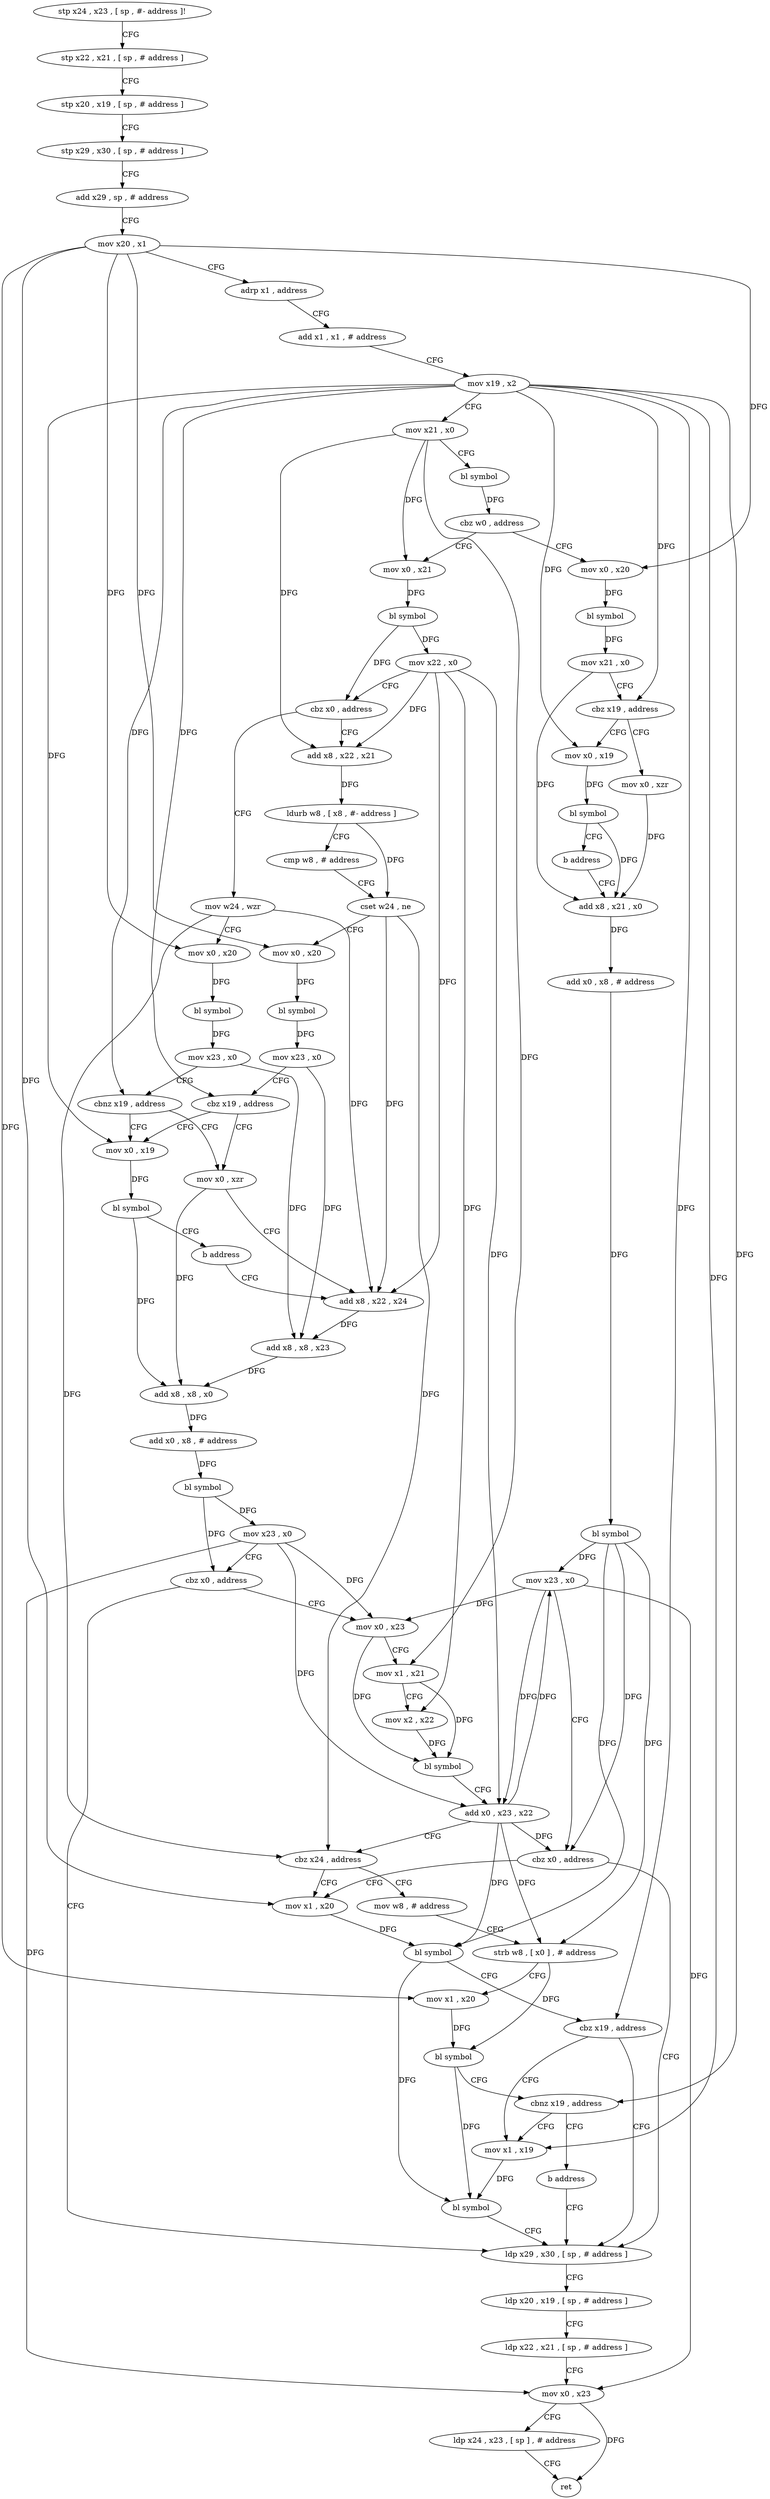 digraph "func" {
"159908" [label = "stp x24 , x23 , [ sp , #- address ]!" ]
"159912" [label = "stp x22 , x21 , [ sp , # address ]" ]
"159916" [label = "stp x20 , x19 , [ sp , # address ]" ]
"159920" [label = "stp x29 , x30 , [ sp , # address ]" ]
"159924" [label = "add x29 , sp , # address" ]
"159928" [label = "mov x20 , x1" ]
"159932" [label = "adrp x1 , address" ]
"159936" [label = "add x1 , x1 , # address" ]
"159940" [label = "mov x19 , x2" ]
"159944" [label = "mov x21 , x0" ]
"159948" [label = "bl symbol" ]
"159952" [label = "cbz w0 , address" ]
"160016" [label = "mov x0 , x20" ]
"159956" [label = "mov x0 , x21" ]
"160020" [label = "bl symbol" ]
"160024" [label = "mov x21 , x0" ]
"160028" [label = "cbz x19 , address" ]
"160144" [label = "mov x0 , xzr" ]
"160032" [label = "mov x0 , x19" ]
"159960" [label = "bl symbol" ]
"159964" [label = "mov x22 , x0" ]
"159968" [label = "cbz x0 , address" ]
"160044" [label = "mov w24 , wzr" ]
"159972" [label = "add x8 , x22 , x21" ]
"160148" [label = "add x8 , x21 , x0" ]
"160036" [label = "bl symbol" ]
"160040" [label = "b address" ]
"160048" [label = "mov x0 , x20" ]
"160052" [label = "bl symbol" ]
"160056" [label = "mov x23 , x0" ]
"160060" [label = "cbnz x19 , address" ]
"160004" [label = "mov x0 , x19" ]
"160064" [label = "mov x0 , xzr" ]
"159976" [label = "ldurb w8 , [ x8 , #- address ]" ]
"159980" [label = "cmp w8 , # address" ]
"159984" [label = "cset w24 , ne" ]
"159988" [label = "mov x0 , x20" ]
"159992" [label = "bl symbol" ]
"159996" [label = "mov x23 , x0" ]
"160000" [label = "cbz x19 , address" ]
"160188" [label = "ldp x29 , x30 , [ sp , # address ]" ]
"160192" [label = "ldp x20 , x19 , [ sp , # address ]" ]
"160196" [label = "ldp x22 , x21 , [ sp , # address ]" ]
"160200" [label = "mov x0 , x23" ]
"160204" [label = "ldp x24 , x23 , [ sp ] , # address" ]
"160208" [label = "ret" ]
"160168" [label = "mov x1 , x20" ]
"160172" [label = "bl symbol" ]
"160176" [label = "cbz x19 , address" ]
"160180" [label = "mov x1 , x19" ]
"160152" [label = "add x0 , x8 , # address" ]
"160156" [label = "bl symbol" ]
"160160" [label = "mov x23 , x0" ]
"160164" [label = "cbz x0 , address" ]
"160008" [label = "bl symbol" ]
"160012" [label = "b address" ]
"160068" [label = "add x8 , x22 , x24" ]
"160184" [label = "bl symbol" ]
"160072" [label = "add x8 , x8 , x23" ]
"160076" [label = "add x8 , x8 , x0" ]
"160080" [label = "add x0 , x8 , # address" ]
"160084" [label = "bl symbol" ]
"160088" [label = "mov x23 , x0" ]
"160092" [label = "cbz x0 , address" ]
"160096" [label = "mov x0 , x23" ]
"160100" [label = "mov x1 , x21" ]
"160104" [label = "mov x2 , x22" ]
"160108" [label = "bl symbol" ]
"160112" [label = "add x0 , x23 , x22" ]
"160116" [label = "cbz x24 , address" ]
"160120" [label = "mov w8 , # address" ]
"160124" [label = "strb w8 , [ x0 ] , # address" ]
"160128" [label = "mov x1 , x20" ]
"160132" [label = "bl symbol" ]
"160136" [label = "cbnz x19 , address" ]
"160140" [label = "b address" ]
"159908" -> "159912" [ label = "CFG" ]
"159912" -> "159916" [ label = "CFG" ]
"159916" -> "159920" [ label = "CFG" ]
"159920" -> "159924" [ label = "CFG" ]
"159924" -> "159928" [ label = "CFG" ]
"159928" -> "159932" [ label = "CFG" ]
"159928" -> "160016" [ label = "DFG" ]
"159928" -> "160048" [ label = "DFG" ]
"159928" -> "160168" [ label = "DFG" ]
"159928" -> "159988" [ label = "DFG" ]
"159928" -> "160128" [ label = "DFG" ]
"159932" -> "159936" [ label = "CFG" ]
"159936" -> "159940" [ label = "CFG" ]
"159940" -> "159944" [ label = "CFG" ]
"159940" -> "160028" [ label = "DFG" ]
"159940" -> "160032" [ label = "DFG" ]
"159940" -> "160060" [ label = "DFG" ]
"159940" -> "160004" [ label = "DFG" ]
"159940" -> "160176" [ label = "DFG" ]
"159940" -> "160000" [ label = "DFG" ]
"159940" -> "160180" [ label = "DFG" ]
"159940" -> "160136" [ label = "DFG" ]
"159944" -> "159948" [ label = "CFG" ]
"159944" -> "159956" [ label = "DFG" ]
"159944" -> "159972" [ label = "DFG" ]
"159944" -> "160100" [ label = "DFG" ]
"159948" -> "159952" [ label = "DFG" ]
"159952" -> "160016" [ label = "CFG" ]
"159952" -> "159956" [ label = "CFG" ]
"160016" -> "160020" [ label = "DFG" ]
"159956" -> "159960" [ label = "DFG" ]
"160020" -> "160024" [ label = "DFG" ]
"160024" -> "160028" [ label = "CFG" ]
"160024" -> "160148" [ label = "DFG" ]
"160028" -> "160144" [ label = "CFG" ]
"160028" -> "160032" [ label = "CFG" ]
"160144" -> "160148" [ label = "DFG" ]
"160032" -> "160036" [ label = "DFG" ]
"159960" -> "159964" [ label = "DFG" ]
"159960" -> "159968" [ label = "DFG" ]
"159964" -> "159968" [ label = "CFG" ]
"159964" -> "159972" [ label = "DFG" ]
"159964" -> "160068" [ label = "DFG" ]
"159964" -> "160104" [ label = "DFG" ]
"159964" -> "160112" [ label = "DFG" ]
"159968" -> "160044" [ label = "CFG" ]
"159968" -> "159972" [ label = "CFG" ]
"160044" -> "160048" [ label = "CFG" ]
"160044" -> "160068" [ label = "DFG" ]
"160044" -> "160116" [ label = "DFG" ]
"159972" -> "159976" [ label = "DFG" ]
"160148" -> "160152" [ label = "DFG" ]
"160036" -> "160040" [ label = "CFG" ]
"160036" -> "160148" [ label = "DFG" ]
"160040" -> "160148" [ label = "CFG" ]
"160048" -> "160052" [ label = "DFG" ]
"160052" -> "160056" [ label = "DFG" ]
"160056" -> "160060" [ label = "CFG" ]
"160056" -> "160072" [ label = "DFG" ]
"160060" -> "160004" [ label = "CFG" ]
"160060" -> "160064" [ label = "CFG" ]
"160004" -> "160008" [ label = "DFG" ]
"160064" -> "160068" [ label = "CFG" ]
"160064" -> "160076" [ label = "DFG" ]
"159976" -> "159980" [ label = "CFG" ]
"159976" -> "159984" [ label = "DFG" ]
"159980" -> "159984" [ label = "CFG" ]
"159984" -> "159988" [ label = "CFG" ]
"159984" -> "160068" [ label = "DFG" ]
"159984" -> "160116" [ label = "DFG" ]
"159988" -> "159992" [ label = "DFG" ]
"159992" -> "159996" [ label = "DFG" ]
"159996" -> "160000" [ label = "CFG" ]
"159996" -> "160072" [ label = "DFG" ]
"160000" -> "160064" [ label = "CFG" ]
"160000" -> "160004" [ label = "CFG" ]
"160188" -> "160192" [ label = "CFG" ]
"160192" -> "160196" [ label = "CFG" ]
"160196" -> "160200" [ label = "CFG" ]
"160200" -> "160204" [ label = "CFG" ]
"160200" -> "160208" [ label = "DFG" ]
"160204" -> "160208" [ label = "CFG" ]
"160168" -> "160172" [ label = "DFG" ]
"160172" -> "160176" [ label = "CFG" ]
"160172" -> "160184" [ label = "DFG" ]
"160176" -> "160188" [ label = "CFG" ]
"160176" -> "160180" [ label = "CFG" ]
"160180" -> "160184" [ label = "DFG" ]
"160152" -> "160156" [ label = "DFG" ]
"160156" -> "160160" [ label = "DFG" ]
"160156" -> "160164" [ label = "DFG" ]
"160156" -> "160172" [ label = "DFG" ]
"160156" -> "160124" [ label = "DFG" ]
"160160" -> "160164" [ label = "CFG" ]
"160160" -> "160200" [ label = "DFG" ]
"160160" -> "160096" [ label = "DFG" ]
"160160" -> "160112" [ label = "DFG" ]
"160164" -> "160188" [ label = "CFG" ]
"160164" -> "160168" [ label = "CFG" ]
"160008" -> "160012" [ label = "CFG" ]
"160008" -> "160076" [ label = "DFG" ]
"160012" -> "160068" [ label = "CFG" ]
"160068" -> "160072" [ label = "DFG" ]
"160184" -> "160188" [ label = "CFG" ]
"160072" -> "160076" [ label = "DFG" ]
"160076" -> "160080" [ label = "DFG" ]
"160080" -> "160084" [ label = "DFG" ]
"160084" -> "160088" [ label = "DFG" ]
"160084" -> "160092" [ label = "DFG" ]
"160088" -> "160092" [ label = "CFG" ]
"160088" -> "160200" [ label = "DFG" ]
"160088" -> "160096" [ label = "DFG" ]
"160088" -> "160112" [ label = "DFG" ]
"160092" -> "160188" [ label = "CFG" ]
"160092" -> "160096" [ label = "CFG" ]
"160096" -> "160100" [ label = "CFG" ]
"160096" -> "160108" [ label = "DFG" ]
"160100" -> "160104" [ label = "CFG" ]
"160100" -> "160108" [ label = "DFG" ]
"160104" -> "160108" [ label = "DFG" ]
"160108" -> "160112" [ label = "CFG" ]
"160112" -> "160116" [ label = "CFG" ]
"160112" -> "160160" [ label = "DFG" ]
"160112" -> "160164" [ label = "DFG" ]
"160112" -> "160172" [ label = "DFG" ]
"160112" -> "160124" [ label = "DFG" ]
"160116" -> "160168" [ label = "CFG" ]
"160116" -> "160120" [ label = "CFG" ]
"160120" -> "160124" [ label = "CFG" ]
"160124" -> "160128" [ label = "CFG" ]
"160124" -> "160132" [ label = "DFG" ]
"160128" -> "160132" [ label = "DFG" ]
"160132" -> "160136" [ label = "CFG" ]
"160132" -> "160184" [ label = "DFG" ]
"160136" -> "160180" [ label = "CFG" ]
"160136" -> "160140" [ label = "CFG" ]
"160140" -> "160188" [ label = "CFG" ]
}
